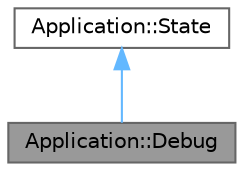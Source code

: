 digraph "Application::Debug"
{
 // LATEX_PDF_SIZE
  bgcolor="transparent";
  edge [fontname=Helvetica,fontsize=10,labelfontname=Helvetica,labelfontsize=10];
  node [fontname=Helvetica,fontsize=10,shape=box,height=0.2,width=0.4];
  Node1 [id="Node000001",label="Application::Debug",height=0.2,width=0.4,color="gray40", fillcolor="grey60", style="filled", fontcolor="black",tooltip="Estado utilizado para depurar la aplicación."];
  Node2 -> Node1 [id="edge1_Node000001_Node000002",dir="back",color="steelblue1",style="solid",tooltip=" "];
  Node2 [id="Node000002",label="Application::State",height=0.2,width=0.4,color="gray40", fillcolor="white", style="filled",URL="$class_application_1_1_state.html",tooltip="Clase base para los diferentes estados de la aplicación."];
}
